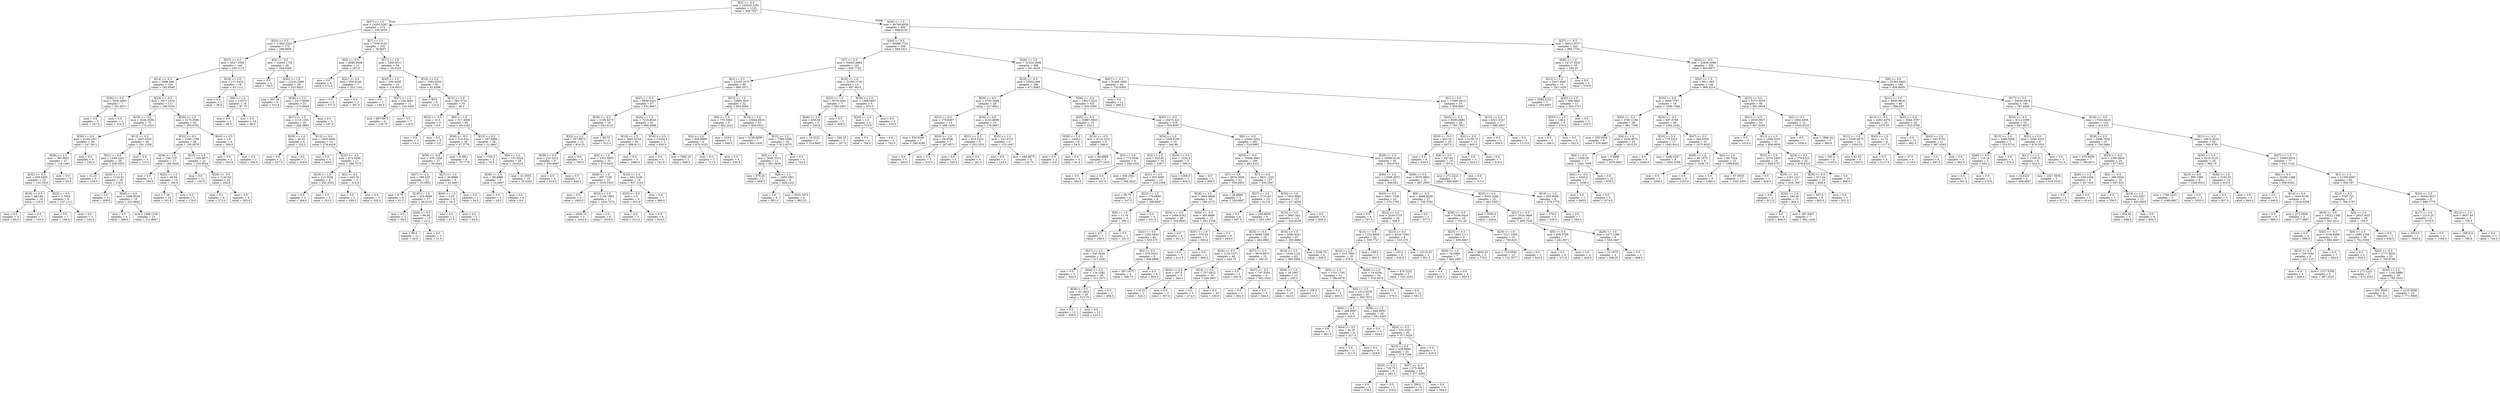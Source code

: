 digraph Tree {
node [shape=box] ;
0 [label="X[2] <= -0.5\nmse = 105553.5161\nsamples = 1125\nvalue = 558.7627"] ;
1 [label="X[47] <= 1.5\nmse = 14203.5387\nsamples = 275\nvalue = 159.2618"] ;
0 -> 1 [labeldistance=2.5, labelangle=45, headlabel="True"] ;
2 [label="X[10] <= 0.5\nmse = 11852.5323\nsamples = 170\nvalue = 208.9059"] ;
1 -> 2 ;
3 [label="X[37] <= 0.5\nmse = 4527.3356\nsamples = 142\nvalue = 180.2113"] ;
2 -> 3 ;
4 [label="X[14] <= -0.5\nmse = 3898.366\nsamples = 124\nvalue = 192.8548"] ;
3 -> 4 ;
5 [label="X[36] <= 0.0\nmse = 5030.4082\nsamples = 7\nvalue = 301.8571"] ;
4 -> 5 ;
6 [label="mse = 0.0\nsamples = 5\nvalue = 257.0"] ;
5 -> 6 ;
7 [label="mse = 0.0\nsamples = 2\nvalue = 414.0"] ;
5 -> 7 ;
8 [label="X[24] <= -0.5\nmse = 3077.2479\nsamples = 117\nvalue = 186.3333"] ;
4 -> 8 ;
9 [label="X[35] <= -0.5\nmse = 3246.3556\nsamples = 75\nvalue = 175.3333"] ;
8 -> 9 ;
10 [label="X[36] <= 0.0\nmse = 3149.2307\nsamples = 36\nvalue = 147.3611"] ;
9 -> 10 ;
11 [label="X[28] <= 1.5\nmse = 785.3855\nsamples = 27\nvalue = 118.1481"] ;
10 -> 11 ;
12 [label="X[32] <= -0.5\nmse = 458.6205\nsamples = 19\nvalue = 132.1053"] ;
11 -> 12 ;
13 [label="X[16] <= 0.0\nmse = 483.84\nsamples = 10\nvalue = 118.6"] ;
12 -> 13 ;
14 [label="mse = 0.0\nsamples = 3\nvalue = 85.0"] ;
13 -> 14 ;
15 [label="mse = 0.0\nsamples = 7\nvalue = 133.0"] ;
13 -> 15 ;
16 [label="X[23] <= 0.5\nmse = 2.7654\nsamples = 9\nvalue = 147.1111"] ;
12 -> 16 ;
17 [label="mse = 0.0\nsamples = 7\nvalue = 148.0"] ;
16 -> 17 ;
18 [label="mse = 0.0\nsamples = 2\nvalue = 144.0"] ;
16 -> 18 ;
19 [label="mse = 0.0\nsamples = 8\nvalue = 85.0"] ;
11 -> 19 ;
20 [label="mse = 0.0\nsamples = 9\nvalue = 235.0"] ;
10 -> 20 ;
21 [label="X[13] <= 0.5\nmse = 1947.0533\nsamples = 39\nvalue = 201.1538"] ;
9 -> 21 ;
22 [label="X[21] <= 0.0\nmse = 1439.2222\nsamples = 36\nvalue = 208.3333"] ;
21 -> 22 ;
23 [label="mse = 31.25\nsamples = 6\nvalue = 158.5"] ;
22 -> 23 ;
24 [label="X[25] <= 1.0\nmse = 1124.81\nsamples = 30\nvalue = 218.3"] ;
22 -> 24 ;
25 [label="mse = 0.0\nsamples = 11\nvalue = 209.0"] ;
24 -> 25 ;
26 [label="X[49] <= 0.5\nmse = 1696.9529\nsamples = 19\nvalue = 223.6842"] ;
24 -> 26 ;
27 [label="mse = 0.0\nsamples = 4\nvalue = 268.0"] ;
26 -> 27 ;
28 [label="mse = 1486.1156\nsamples = 15\nvalue = 211.8667"] ;
26 -> 28 ;
29 [label="mse = 0.0\nsamples = 3\nvalue = 115.0"] ;
21 -> 29 ;
30 [label="X[28] <= 1.5\nmse = 2173.3566\nsamples = 42\nvalue = 205.9762"] ;
8 -> 30 ;
31 [label="X[23] <= 0.0\nmse = 1284.1198\nsamples = 38\nvalue = 195.6579"] ;
30 -> 31 ;
32 [label="X[36] <= 1.5\nmse = 100.1107\nsamples = 17\nvalue = 169.3529"] ;
31 -> 32 ;
33 [label="mse = 0.0\nsamples = 2\nvalue = 190.0"] ;
32 -> 33 ;
34 [label="X[22] <= 1.0\nmse = 49.04\nsamples = 15\nvalue = 166.6"] ;
32 -> 34 ;
35 [label="mse = 7.29\nsamples = 10\nvalue = 161.9"] ;
34 -> 35 ;
36 [label="mse = 0.0\nsamples = 5\nvalue = 176.0"] ;
34 -> 36 ;
37 [label="X[19] <= 0.5\nmse = 1228.9977\nsamples = 21\nvalue = 216.9524"] ;
31 -> 37 ;
38 [label="mse = 0.0\nsamples = 11\nvalue = 192.0"] ;
37 -> 38 ;
39 [label="X[26] <= -0.5\nmse = 1142.64\nsamples = 10\nvalue = 244.4"] ;
37 -> 39 ;
40 [label="mse = 0.0\nsamples = 6\nvalue = 272.0"] ;
39 -> 40 ;
41 [label="mse = 0.0\nsamples = 4\nvalue = 203.0"] ;
39 -> 41 ;
42 [label="X[42] <= 0.5\nmse = 1.0\nsamples = 4\nvalue = 304.0"] ;
30 -> 42 ;
43 [label="mse = 0.0\nsamples = 2\nvalue = 303.0"] ;
42 -> 43 ;
44 [label="mse = 0.0\nsamples = 2\nvalue = 305.0"] ;
42 -> 44 ;
45 [label="X[16] <= 0.0\nmse = 172.5432\nsamples = 18\nvalue = 93.1111"] ;
3 -> 45 ;
46 [label="mse = 0.0\nsamples = 2\nvalue = 56.0"] ;
45 -> 46 ;
47 [label="X[6] <= 1.0\nmse = 0.4375\nsamples = 16\nvalue = 97.75"] ;
45 -> 47 ;
48 [label="mse = 0.0\nsamples = 2\nvalue = 96.0"] ;
47 -> 48 ;
49 [label="mse = 0.0\nsamples = 14\nvalue = 98.0"] ;
47 -> 49 ;
50 [label="X[4] <= -0.5\nmse = 23649.1735\nsamples = 28\nvalue = 354.4286"] ;
2 -> 50 ;
51 [label="mse = 0.0\nsamples = 2\nvalue = 754.0"] ;
50 -> 51 ;
52 [label="X[40] <= 1.0\nmse = 12242.2899\nsamples = 26\nvalue = 323.6923"] ;
50 -> 52 ;
53 [label="mse = 207.36\nsamples = 5\nvalue = 532.8"] ;
52 -> 53 ;
54 [label="X[38] <= 2.5\nmse = 2217.9909\nsamples = 21\nvalue = 273.9048"] ;
52 -> 54 ;
55 [label="X[27] <= 1.5\nmse = 1119.1265\nsamples = 18\nvalue = 288.3889"] ;
54 -> 55 ;
56 [label="X[29] <= 1.0\nmse = 20.25\nsamples = 4\nvalue = 322.5"] ;
55 -> 56 ;
57 [label="mse = 0.0\nsamples = 2\nvalue = 327.0"] ;
56 -> 57 ;
58 [label="mse = 0.0\nsamples = 2\nvalue = 318.0"] ;
56 -> 58 ;
59 [label="X[12] <= 0.0\nmse = 1005.6582\nsamples = 14\nvalue = 278.6429"] ;
55 -> 59 ;
60 [label="mse = 0.0\nsamples = 3\nvalue = 249.0"] ;
59 -> 60 ;
61 [label="X[32] <= -0.5\nmse = 974.9256\nsamples = 11\nvalue = 286.7273"] ;
59 -> 61 ;
62 [label="X[19] <= 1.0\nmse = 213.5556\nsamples = 6\nvalue = 263.3333"] ;
61 -> 62 ;
63 [label="mse = 0.0\nsamples = 2\nvalue = 284.0"] ;
62 -> 63 ;
64 [label="mse = 0.0\nsamples = 4\nvalue = 253.0"] ;
62 -> 64 ;
65 [label="X[1] <= 0.5\nmse = 443.76\nsamples = 5\nvalue = 314.8"] ;
61 -> 65 ;
66 [label="mse = 0.0\nsamples = 2\nvalue = 289.0"] ;
65 -> 66 ;
67 [label="mse = 0.0\nsamples = 3\nvalue = 332.0"] ;
65 -> 67 ;
68 [label="mse = 0.0\nsamples = 3\nvalue = 187.0"] ;
54 -> 68 ;
69 [label="X[7] <= 2.0\nmse = 7559.4155\nsamples = 105\nvalue = 78.8857"] ;
1 -> 69 ;
70 [label="X[0] <= -0.5\nmse = 8089.0909\nsamples = 11\nvalue = 287.0"] ;
69 -> 70 ;
71 [label="mse = 0.0\nsamples = 4\nvalue = 172.0"] ;
70 -> 71 ;
72 [label="X[41] <= 0.5\nmse = 835.9184\nsamples = 7\nvalue = 352.7143"] ;
70 -> 72 ;
73 [label="mse = 0.0\nsamples = 5\nvalue = 371.0"] ;
72 -> 73 ;
74 [label="mse = 0.0\nsamples = 2\nvalue = 307.0"] ;
72 -> 74 ;
75 [label="X[17] <= 1.0\nmse = 1835.9511\nsamples = 94\nvalue = 54.5319"] ;
69 -> 75 ;
76 [label="X[43] <= 1.5\nmse = 269.4438\nsamples = 13\nvalue = 128.6923"] ;
75 -> 76 ;
77 [label="mse = 0.0\nsamples = 2\nvalue = 146.0"] ;
76 -> 77 ;
78 [label="X[37] <= 1.0\nmse = 254.0661\nsamples = 11\nvalue = 125.5455"] ;
76 -> 78 ;
79 [label="mse = 697.6875\nsamples = 4\nvalue = 124.75"] ;
78 -> 79 ;
80 [label="mse = 0.0\nsamples = 7\nvalue = 126.0"] ;
78 -> 80 ;
81 [label="X[10] <= 2.0\nmse = 1063.0233\nsamples = 81\nvalue = 42.6296"] ;
75 -> 81 ;
82 [label="mse = 80.0\nsamples = 6\nvalue = 123.0"] ;
81 -> 82 ;
83 [label="X[21] <= 1.0\nmse = 583.5733\nsamples = 75\nvalue = 36.2"] ;
81 -> 83 ;
84 [label="X[32] <= -0.5\nmse = 32.0\nsamples = 9\nvalue = 6.0"] ;
83 -> 84 ;
85 [label="mse = 0.0\nsamples = 3\nvalue = 14.0"] ;
84 -> 85 ;
86 [label="mse = 0.0\nsamples = 6\nvalue = 2.0"] ;
84 -> 86 ;
87 [label="X[6] <= 1.5\nmse = 517.4594\nsamples = 66\nvalue = 40.3182"] ;
83 -> 87 ;
88 [label="X[38] <= -0.5\nmse = 510.534\nsamples = 36\nvalue = 47.2778"] ;
87 -> 88 ;
89 [label="X[30] <= -0.5\nmse = 435.1358\nsamples = 27\nvalue = 39.4444"] ;
88 -> 89 ;
90 [label="X[37] <= 1.5\nmse = 369.229\nsamples = 21\nvalue = 33.0952"] ;
89 -> 90 ;
91 [label="mse = 6.75\nsamples = 4\nvalue = 61.5"] ;
90 -> 91 ;
92 [label="X[19] <= 1.0\nmse = 220.0069\nsamples = 17\nvalue = 26.4118"] ;
90 -> 92 ;
93 [label="mse = 0.0\nsamples = 2\nvalue = 58.0"] ;
92 -> 93 ;
94 [label="X[26] <= 0.5\nmse = 98.56\nsamples = 15\nvalue = 22.2"] ;
92 -> 94 ;
95 [label="mse = 99.0\nsamples = 12\nvalue = 20.0"] ;
94 -> 95 ;
96 [label="mse = 0.0\nsamples = 3\nvalue = 31.0"] ;
94 -> 96 ;
97 [label="X[27] <= 1.0\nmse = 30.8889\nsamples = 6\nvalue = 61.6667"] ;
89 -> 97 ;
98 [label="X[40] <= 1.5\nmse = 2.25\nsamples = 4\nvalue = 65.5"] ;
97 -> 98 ;
99 [label="mse = 0.0\nsamples = 2\nvalue = 67.0"] ;
98 -> 99 ;
100 [label="mse = 0.0\nsamples = 2\nvalue = 64.0"] ;
98 -> 100 ;
101 [label="mse = 0.0\nsamples = 2\nvalue = 54.0"] ;
97 -> 101 ;
102 [label="mse = 0.3951\nsamples = 9\nvalue = 70.7778"] ;
88 -> 102 ;
103 [label="X[15] <= 0.5\nmse = 397.8989\nsamples = 30\nvalue = 31.9667"] ;
87 -> 103 ;
104 [label="mse = 1764.0\nsamples = 2\nvalue = 76.0"] ;
103 -> 104 ;
105 [label="X[0] <= 1.0\nmse = 151.9324\nsamples = 28\nvalue = 28.8214"] ;
103 -> 105 ;
106 [label="X[38] <= 1.5\nmse = 88.8889\nsamples = 9\nvalue = 14.6667"] ;
105 -> 106 ;
107 [label="mse = 0.0\nsamples = 3\nvalue = 28.0"] ;
106 -> 107 ;
108 [label="mse = 0.0\nsamples = 6\nvalue = 8.0"] ;
106 -> 108 ;
109 [label="mse = 41.9335\nsamples = 19\nvalue = 35.5263"] ;
105 -> 109 ;
110 [label="X[26] <= 1.5\nmse = 66766.6928\nsamples = 850\nvalue = 688.0129"] ;
0 -> 110 [labeldistance=2.5, labelangle=-45, headlabel="False"] ;
111 [label="X[40] <= 0.5\nmse = 50088.7741\nsamples = 508\nvalue = 568.7421"] ;
110 -> 111 ;
112 [label="X[7] <= 0.5\nmse = 34092.4884\nsamples = 102\nvalue = 836.7745"] ;
111 -> 112 ;
113 [label="X[3] <= 2.5\nmse = 15229.1673\nsamples = 89\nvalue = 886.3371"] ;
112 -> 113 ;
114 [label="X[47] <= -0.5\nmse = 8958.4451\nsamples = 57\nvalue = 932.8947"] ;
113 -> 114 ;
115 [label="X[26] <= -0.5\nmse = 2106.5273\nsamples = 16\nvalue = 842.8125"] ;
114 -> 115 ;
116 [label="X[32] <= 1.0\nmse = 557.6875\nsamples = 12\nvalue = 819.25"] ;
115 -> 116 ;
117 [label="X[38] <= 0.0\nmse = 222.2222\nsamples = 9\nvalue = 830.6667"] ;
116 -> 117 ;
118 [label="mse = 0.0\nsamples = 4\nvalue = 814.0"] ;
117 -> 118 ;
119 [label="mse = 0.0\nsamples = 5\nvalue = 844.0"] ;
117 -> 119 ;
120 [label="mse = 0.0\nsamples = 3\nvalue = 785.0"] ;
116 -> 120 ;
121 [label="mse = 90.75\nsamples = 4\nvalue = 913.5"] ;
115 -> 121 ;
122 [label="X[20] <= 1.5\nmse = 7229.8025\nsamples = 41\nvalue = 968.0488"] ;
114 -> 122 ;
123 [label="X[19] <= 1.5\nmse = 3051.0154\nsamples = 36\nvalue = 988.6111"] ;
122 -> 123 ;
124 [label="X[3] <= 1.0\nmse = 2332.6805\nsamples = 31\nvalue = 975.6452"] ;
123 -> 124 ;
125 [label="X[48] <= 1.0\nmse = 897.7156\nsamples = 15\nvalue = 1016.5333"] ;
124 -> 125 ;
126 [label="mse = 0.0\nsamples = 4\nvalue = 1005.0"] ;
125 -> 126 ;
127 [label="X[23] <= 1.0\nmse = 1158.1983\nsamples = 11\nvalue = 1020.7273"] ;
125 -> 127 ;
128 [label="mse = 2540.16\nsamples = 5\nvalue = 1022.8"] ;
127 -> 128 ;
129 [label="mse = 0.0\nsamples = 6\nvalue = 1019.0"] ;
127 -> 129 ;
130 [label="X[16] <= 1.0\nmse = 641.2148\nsamples = 16\nvalue = 937.3125"] ;
124 -> 130 ;
131 [label="X[25] <= 0.0\nmse = 2.0\nsamples = 9\nvalue = 915.0"] ;
130 -> 131 ;
132 [label="mse = 0.0\nsamples = 3\nvalue = 913.0"] ;
131 -> 132 ;
133 [label="mse = 0.0\nsamples = 6\nvalue = 916.0"] ;
131 -> 133 ;
134 [label="mse = 0.0\nsamples = 7\nvalue = 966.0"] ;
130 -> 134 ;
135 [label="mse = 0.0\nsamples = 5\nvalue = 1069.0"] ;
123 -> 135 ;
136 [label="X[16] <= 0.5\nmse = 12354.4\nsamples = 5\nvalue = 820.0"] ;
122 -> 136 ;
137 [label="mse = 0.0\nsamples = 3\nvalue = 741.0"] ;
136 -> 137 ;
138 [label="mse = 7482.25\nsamples = 2\nvalue = 938.5"] ;
136 -> 138 ;
139 [label="X[12] <= 1.0\nmse = 15660.3037\nsamples = 32\nvalue = 803.4062"] ;
113 -> 139 ;
140 [label="X[8] <= 1.0\nmse = 755.5062\nsamples = 9\nvalue = 662.2222"] ;
139 -> 140 ;
141 [label="X[4] <= 2.0\nmse = 826.8889\nsamples = 6\nvalue = 670.3333"] ;
140 -> 141 ;
142 [label="mse = 0.0\nsamples = 2\nvalue = 711.0"] ;
141 -> 142 ;
143 [label="mse = 0.0\nsamples = 4\nvalue = 650.0"] ;
141 -> 143 ;
144 [label="mse = 218.0\nsamples = 3\nvalue = 646.0"] ;
140 -> 144 ;
145 [label="X[19] <= 2.0\nmse = 10640.6616\nsamples = 23\nvalue = 858.6522"] ;
139 -> 145 ;
146 [label="mse = 3128.6939\nsamples = 7\nvalue = 963.1429"] ;
145 -> 146 ;
147 [label="X[23] <= 1.5\nmse = 7060.5586\nsamples = 16\nvalue = 812.9375"] ;
145 -> 147 ;
148 [label="X[6] <= 1.0\nmse = 5040.2314\nsamples = 11\nvalue = 853.3636"] ;
147 -> 148 ;
149 [label="mse = 870.25\nsamples = 2\nvalue = 966.5"] ;
148 -> 149 ;
150 [label="X[9] <= 1.5\nmse = 2490.3951\nsamples = 9\nvalue = 828.2222"] ;
148 -> 150 ;
151 [label="mse = 0.0\nsamples = 5\nvalue = 801.0"] ;
150 -> 151 ;
152 [label="mse = 3519.1875\nsamples = 4\nvalue = 862.25"] ;
150 -> 152 ;
153 [label="mse = 0.0\nsamples = 5\nvalue = 724.0"] ;
147 -> 153 ;
154 [label="X[16] <= 1.0\nmse = 31283.1716\nsamples = 13\nvalue = 497.4615"] ;
112 -> 154 ;
155 [label="X[23] <= 1.0\nmse = 6578.2041\nsamples = 7\nvalue = 345.2857"] ;
154 -> 155 ;
156 [label="X[49] <= 2.0\nmse = 638.56\nsamples = 5\nvalue = 295.8"] ;
155 -> 156 ;
157 [label="mse = 14.2222\nsamples = 3\nvalue = 314.6667"] ;
156 -> 157 ;
158 [label="mse = 240.25\nsamples = 2\nvalue = 267.5"] ;
156 -> 158 ;
159 [label="mse = 0.0\nsamples = 2\nvalue = 469.0"] ;
155 -> 159 ;
160 [label="X[38] <= 1.5\nmse = 1568.6667\nsamples = 6\nvalue = 675.0"] ;
154 -> 160 ;
161 [label="X[29] <= 2.0\nmse = 1.0\nsamples = 4\nvalue = 703.0"] ;
160 -> 161 ;
162 [label="mse = 0.0\nsamples = 2\nvalue = 704.0"] ;
161 -> 162 ;
163 [label="mse = 0.0\nsamples = 2\nvalue = 702.0"] ;
161 -> 163 ;
164 [label="mse = 0.0\nsamples = 2\nvalue = 619.0"] ;
160 -> 164 ;
165 [label="X[39] <= 2.5\nmse = 31524.2999\nsamples = 406\nvalue = 501.4039"] ;
111 -> 165 ;
166 [label="X[18] <= -0.5\nmse = 23822.966\nsamples = 360\nvalue = 471.8583"] ;
165 -> 166 ;
167 [label="X[25] <= 0.0\nmse = 4792.3948\nsamples = 29\nvalue = 227.8621"] ;
166 -> 167 ;
168 [label="X[22] <= 0.0\nmse = 370.8367\nsamples = 14\nvalue = 289.1429"] ;
167 -> 168 ;
169 [label="mse = 530.8163\nsamples = 7\nvalue = 280.4286"] ;
168 -> 169 ;
170 [label="X[34] <= 1.0\nmse = 58.9796\nsamples = 7\nvalue = 297.8571"] ;
168 -> 170 ;
171 [label="mse = 0.0\nsamples = 5\nvalue = 293.0"] ;
170 -> 171 ;
172 [label="mse = 0.0\nsamples = 2\nvalue = 310.0"] ;
170 -> 172 ;
173 [label="X[30] <= 0.5\nmse = 2142.8889\nsamples = 15\nvalue = 170.6667"] ;
167 -> 173 ;
174 [label="X[31] <= 2.5\nmse = 910.2222\nsamples = 9\nvalue = 202.3333"] ;
173 -> 174 ;
175 [label="mse = 0.0\nsamples = 3\nvalue = 245.0"] ;
174 -> 175 ;
176 [label="mse = 0.0\nsamples = 6\nvalue = 181.0"] ;
174 -> 176 ;
177 [label="X[25] <= 1.5\nmse = 231.4722\nsamples = 6\nvalue = 123.1667"] ;
173 -> 177 ;
178 [label="mse = 0.0\nsamples = 2\nvalue = 124.0"] ;
177 -> 178 ;
179 [label="mse = 346.6875\nsamples = 4\nvalue = 122.75"] ;
177 -> 179 ;
180 [label="X[36] <= -0.5\nmse = 19817.3221\nsamples = 331\nvalue = 493.2356"] ;
166 -> 180 ;
181 [label="X[25] <= -0.5\nmse = 29867.8933\nsamples = 15\nvalue = 253.2"] ;
180 -> 181 ;
182 [label="X[38] <= 1.0\nmse = 1458.0\nsamples = 6\nvalue = 54.0"] ;
181 -> 182 ;
183 [label="mse = 0.0\nsamples = 2\nvalue = 0.0"] ;
182 -> 183 ;
184 [label="mse = 0.0\nsamples = 4\nvalue = 81.0"] ;
182 -> 184 ;
185 [label="X[14] <= -0.5\nmse = 4718.2222\nsamples = 9\nvalue = 386.0"] ;
181 -> 185 ;
186 [label="mse = 94.8889\nsamples = 3\nvalue = 477.3333"] ;
185 -> 186 ;
187 [label="X[5] <= 2.0\nmse = 773.5556\nsamples = 6\nvalue = 340.3333"] ;
185 -> 187 ;
188 [label="mse = 0.0\nsamples = 4\nvalue = 360.0"] ;
187 -> 188 ;
189 [label="mse = 0.0\nsamples = 2\nvalue = 301.0"] ;
187 -> 189 ;
190 [label="X[45] <= -0.5\nmse = 16475.423\nsamples = 316\nvalue = 504.6297"] ;
180 -> 190 ;
191 [label="X[34] <= 1.0\nmse = 1506.5184\nsamples = 25\nvalue = 340.96"] ;
190 -> 191 ;
192 [label="X[3] <= 1.5\nmse = 822.91\nsamples = 20\nvalue = 328.7"] ;
191 -> 192 ;
193 [label="mse = 944.2041\nsamples = 7\nvalue = 346.2857"] ;
192 -> 193 ;
194 [label="X[31] <= 2.5\nmse = 501.4083\nsamples = 13\nvalue = 319.2308"] ;
192 -> 194 ;
195 [label="mse = 90.75\nsamples = 4\nvalue = 347.5"] ;
194 -> 195 ;
196 [label="X[23] <= 1.0\nmse = 170.8889\nsamples = 9\nvalue = 306.6667"] ;
194 -> 196 ;
197 [label="X[8] <= 1.5\nmse = 11.76\nsamples = 5\nvalue = 295.2"] ;
196 -> 197 ;
198 [label="mse = 0.0\nsamples = 3\nvalue = 298.0"] ;
197 -> 198 ;
199 [label="mse = 0.0\nsamples = 2\nvalue = 291.0"] ;
197 -> 199 ;
200 [label="mse = 0.0\nsamples = 4\nvalue = 321.0"] ;
196 -> 200 ;
201 [label="X[10] <= 0.5\nmse = 1234.8\nsamples = 5\nvalue = 390.0"] ;
191 -> 201 ;
202 [label="mse = 1568.0\nsamples = 3\nvalue = 404.0"] ;
201 -> 202 ;
203 [label="mse = 0.0\nsamples = 2\nvalue = 369.0"] ;
201 -> 203 ;
204 [label="X[8] <= -0.5\nmse = 15262.3442\nsamples = 291\nvalue = 518.6907"] ;
190 -> 204 ;
205 [label="X[35] <= -0.5\nmse = 10949.4801\nsamples = 199\nvalue = 483.4221"] ;
204 -> 205 ;
206 [label="X[7] <= 2.5\nmse = 6074.5838\nsamples = 62\nvalue = 556.6452"] ;
205 -> 206 ;
207 [label="X[28] <= 2.5\nmse = 3604.9606\nsamples = 59\nvalue = 568.2373"] ;
206 -> 207 ;
208 [label="X[24] <= -0.5\nmse = 1994.4182\nsamples = 46\nvalue = 544.8043"] ;
207 -> 208 ;
209 [label="X[41] <= 0.0\nmse = 1292.0844\nsamples = 40\nvalue = 533.375"] ;
208 -> 209 ;
210 [label="X[27] <= 2.5\nmse = 345.3528\nsamples = 31\nvalue = 517.2581"] ;
209 -> 210 ;
211 [label="mse = 0.0\nsamples = 3\nvalue = 563.0"] ;
210 -> 211 ;
212 [label="X[44] <= 0.5\nmse = 134.1582\nsamples = 28\nvalue = 512.3571"] ;
210 -> 212 ;
213 [label="X[38] <= 0.5\nmse = 42.1824\nsamples = 25\nvalue = 515.76"] ;
212 -> 213 ;
214 [label="mse = 0.0\nsamples = 12\nvalue = 509.0"] ;
213 -> 214 ;
215 [label="mse = 0.0\nsamples = 13\nvalue = 522.0"] ;
213 -> 215 ;
216 [label="mse = 0.0\nsamples = 3\nvalue = 484.0"] ;
212 -> 216 ;
217 [label="X[5] <= 0.5\nmse = 576.5432\nsamples = 9\nvalue = 588.8889"] ;
209 -> 217 ;
218 [label="mse = 567.1875\nsamples = 4\nvalue = 568.75"] ;
217 -> 218 ;
219 [label="mse = 0.0\nsamples = 5\nvalue = 605.0"] ;
217 -> 219 ;
220 [label="mse = 0.0\nsamples = 6\nvalue = 621.0"] ;
208 -> 220 ;
221 [label="X[26] <= -0.5\nmse = 485.6686\nsamples = 13\nvalue = 651.1538"] ;
207 -> 221 ;
222 [label="X[47] <= 1.0\nmse = 576.24\nsamples = 5\nvalue = 630.6"] ;
221 -> 222 ;
223 [label="mse = 0.0\nsamples = 3\nvalue = 611.0"] ;
222 -> 223 ;
224 [label="mse = 0.0\nsamples = 2\nvalue = 660.0"] ;
222 -> 224 ;
225 [label="mse = 0.0\nsamples = 8\nvalue = 664.0"] ;
221 -> 225 ;
226 [label="mse = 26.8889\nsamples = 3\nvalue = 328.6667"] ;
206 -> 226 ;
227 [label="X[7] <= 0.5\nmse = 9631.1233\nsamples = 137\nvalue = 450.2847"] ;
205 -> 227 ;
228 [label="X[37] <= 2.0\nmse = 3716.49\nsamples = 10\nvalue = 613.9"] ;
227 -> 228 ;
229 [label="mse = 0.0\nsamples = 4\nvalue = 687.0"] ;
228 -> 229 ;
230 [label="mse = 256.8056\nsamples = 6\nvalue = 565.1667"] ;
228 -> 230 ;
231 [label="X[33] <= 2.0\nmse = 7822.9962\nsamples = 127\nvalue = 437.4016"] ;
227 -> 231 ;
232 [label="X[10] <= 0.5\nmse = 5687.542\nsamples = 119\nvalue = 424.4538"] ;
231 -> 232 ;
233 [label="X[25] <= 0.0\nmse = 6899.7408\nsamples = 52\nvalue = 464.0962"] ;
232 -> 233 ;
234 [label="X[16] <= 0.5\nmse = 1176.1375\nsamples = 40\nvalue = 424.75"] ;
233 -> 234 ;
235 [label="X[32] <= 0.5\nmse = 297.6\nsamples = 5\nvalue = 344.0"] ;
234 -> 235 ;
236 [label="mse = 110.25\nsamples = 2\nvalue = 324.5"] ;
235 -> 236 ;
237 [label="mse = 0.0\nsamples = 3\nvalue = 357.0"] ;
235 -> 237 ;
238 [label="X[14] <= 0.0\nmse = 237.0612\nsamples = 35\nvalue = 436.2857"] ;
234 -> 238 ;
239 [label="mse = 0.0\nsamples = 5\nvalue = 474.0"] ;
238 -> 239 ;
240 [label="mse = 0.0\nsamples = 30\nvalue = 430.0"] ;
238 -> 240 ;
241 [label="X[37] <= 2.0\nmse = 3616.6875\nsamples = 12\nvalue = 595.25"] ;
233 -> 241 ;
242 [label="mse = 0.0\nsamples = 3\nvalue = 691.0"] ;
241 -> 242 ;
243 [label="X[47] <= -0.5\nmse = 747.5556\nsamples = 9\nvalue = 563.3333"] ;
241 -> 243 ;
244 [label="mse = 0.0\nsamples = 3\nvalue = 602.0"] ;
243 -> 244 ;
245 [label="mse = 0.0\nsamples = 6\nvalue = 544.0"] ;
243 -> 245 ;
246 [label="X[34] <= 1.5\nmse = 2580.4241\nsamples = 67\nvalue = 393.6866"] ;
232 -> 246 ;
247 [label="X[16] <= 2.5\nmse = 1526.1124\nsamples = 63\nvalue = 386.3968"] ;
246 -> 247 ;
248 [label="X[46] <= 1.0\nmse = 28.1667\nsamples = 12\nvalue = 343.0"] ;
247 -> 248 ;
249 [label="mse = 0.0\nsamples = 10\nvalue = 343.0"] ;
248 -> 249 ;
250 [label="mse = 169.0\nsamples = 2\nvalue = 343.0"] ;
248 -> 250 ;
251 [label="X[3] <= 2.5\nmse = 1331.1795\nsamples = 51\nvalue = 396.6078"] ;
247 -> 251 ;
252 [label="mse = 0.0\nsamples = 4\nvalue = 465.0"] ;
251 -> 252 ;
253 [label="X[6] <= 2.5\nmse = 1012.5079\nsamples = 47\nvalue = 390.7872"] ;
251 -> 253 ;
254 [label="X[43] <= 2.5\nmse = 448.6667\nsamples = 9\nvalue = 432.0"] ;
253 -> 254 ;
255 [label="mse = 0.0\nsamples = 3\nvalue = 461.0"] ;
254 -> 255 ;
256 [label="X[44] <= 0.5\nmse = 42.25\nsamples = 6\nvalue = 417.5"] ;
254 -> 256 ;
257 [label="mse = 0.0\nsamples = 3\nvalue = 411.0"] ;
256 -> 257 ;
258 [label="mse = 0.0\nsamples = 3\nvalue = 424.0"] ;
256 -> 258 ;
259 [label="X[36] <= 1.5\nmse = 648.4993\nsamples = 38\nvalue = 381.0263"] ;
253 -> 259 ;
260 [label="mse = 0.0\nsamples = 3\nvalue = 424.0"] ;
259 -> 260 ;
261 [label="X[24] <= 0.5\nmse = 532.2253\nsamples = 35\nvalue = 377.3429"] ;
259 -> 261 ;
262 [label="X[25] <= 0.0\nmse = 428.8896\nsamples = 32\nvalue = 373.7188"] ;
261 -> 262 ;
263 [label="X[20] <= 2.5\nmse = 720.75\nsamples = 8\nvalue = 362.5"] ;
262 -> 263 ;
264 [label="mse = 0.0\nsamples = 6\nvalue = 378.0"] ;
263 -> 264 ;
265 [label="mse = 0.0\nsamples = 2\nvalue = 316.0"] ;
263 -> 265 ;
266 [label="X[47] <= -0.5\nmse = 275.6649\nsamples = 24\nvalue = 377.4583"] ;
262 -> 266 ;
267 [label="mse = 288.0\nsamples = 19\nvalue = 381.0"] ;
266 -> 267 ;
268 [label="mse = 0.0\nsamples = 5\nvalue = 364.0"] ;
266 -> 268 ;
269 [label="mse = 0.0\nsamples = 3\nvalue = 416.0"] ;
261 -> 269 ;
270 [label="mse = 5166.75\nsamples = 4\nvalue = 508.5"] ;
246 -> 270 ;
271 [label="mse = 0.0\nsamples = 8\nvalue = 630.0"] ;
231 -> 271 ;
272 [label="X[29] <= 2.5\nmse = 16080.9126\nsamples = 92\nvalue = 594.9783"] ;
204 -> 272 ;
273 [label="X[46] <= 2.0\nmse = 13596.4972\nsamples = 61\nvalue = 644.623"] ;
272 -> 273 ;
274 [label="X[43] <= 0.5\nmse = 6401.7336\nsamples = 34\nvalue = 570.1765"] ;
273 -> 274 ;
275 [label="mse = 0.0\nsamples = 4\nvalue = 747.0"] ;
274 -> 275 ;
276 [label="X[33] <= 2.0\nmse = 2530.5733\nsamples = 30\nvalue = 546.6"] ;
274 -> 276 ;
277 [label="X[14] <= 0.5\nmse = 1153.9938\nsamples = 22\nvalue = 559.7727"] ;
276 -> 277 ;
278 [label="X[32] <= 2.0\nmse = 515.7895\nsamples = 19\nvalue = 570.0"] ;
277 -> 278 ;
279 [label="X[49] <= 1.0\nmse = 18.4336\nsamples = 16\nvalue = 578.9375"] ;
278 -> 279 ;
280 [label="mse = 0.0\nsamples = 3\nvalue = 570.0"] ;
279 -> 280 ;
281 [label="mse = 0.0\nsamples = 13\nvalue = 581.0"] ;
279 -> 281 ;
282 [label="mse = 470.2222\nsamples = 3\nvalue = 522.3333"] ;
278 -> 282 ;
283 [label="mse = 338.0\nsamples = 3\nvalue = 495.0"] ;
277 -> 283 ;
284 [label="X[23] <= 0.0\nmse = 4526.7344\nsamples = 8\nvalue = 510.375"] ;
276 -> 284 ;
285 [label="mse = 125.0\nsamples = 6\nvalue = 530.0"] ;
284 -> 285 ;
286 [label="mse = 13110.25\nsamples = 2\nvalue = 451.5"] ;
284 -> 286 ;
287 [label="X[6] <= -0.5\nmse = 6888.8258\nsamples = 27\nvalue = 738.3704"] ;
273 -> 287 ;
288 [label="mse = 0.0\nsamples = 2\nvalue = 577.0"] ;
287 -> 288 ;
289 [label="X[38] <= -0.5\nmse = 5190.0416\nsamples = 25\nvalue = 751.28"] ;
287 -> 289 ;
290 [label="X[23] <= 0.5\nmse = 1883.1111\nsamples = 9\nvalue = 830.6667"] ;
289 -> 290 ;
291 [label="X[36] <= 1.5\nmse = 79.3469\nsamples = 7\nvalue = 845.2857"] ;
290 -> 291 ;
292 [label="mse = 0.0\nsamples = 3\nvalue = 835.0"] ;
291 -> 292 ;
293 [label="mse = 0.0\nsamples = 4\nvalue = 853.0"] ;
291 -> 293 ;
294 [label="mse = 4830.25\nsamples = 2\nvalue = 779.5"] ;
290 -> 294 ;
295 [label="X[19] <= 1.0\nmse = 1511.1094\nsamples = 16\nvalue = 706.625"] ;
289 -> 295 ;
296 [label="mse = 710.0592\nsamples = 13\nvalue = 721.3077"] ;
295 -> 296 ;
297 [label="mse = 0.0\nsamples = 3\nvalue = 643.0"] ;
295 -> 297 ;
298 [label="X[49] <= 0.5\nmse = 6576.9802\nsamples = 31\nvalue = 497.2903"] ;
272 -> 298 ;
299 [label="X[25] <= 0.0\nmse = 5003.3388\nsamples = 22\nvalue = 463.5455"] ;
298 -> 299 ;
300 [label="mse = 5000.0\nsamples = 9\nvalue = 428.0"] ;
299 -> 300 ;
301 [label="X[21] <= -0.5\nmse = 3525.3609\nsamples = 13\nvalue = 488.1538"] ;
299 -> 301 ;
302 [label="X[6] <= 0.5\nmse = 636.9796\nsamples = 7\nvalue = 441.8571"] ;
301 -> 302 ;
303 [label="mse = 0.0\nsamples = 3\nvalue = 471.0"] ;
302 -> 303 ;
304 [label="mse = 0.0\nsamples = 4\nvalue = 420.0"] ;
302 -> 304 ;
305 [label="X[28] <= 1.0\nmse = 1477.1389\nsamples = 6\nvalue = 542.1667"] ;
301 -> 305 ;
306 [label="mse = 15.1875\nsamples = 4\nvalue = 569.25"] ;
305 -> 306 ;
307 [label="mse = 0.0\nsamples = 2\nvalue = 488.0"] ;
305 -> 307 ;
308 [label="X[18] <= 1.0\nmse = 835.9506\nsamples = 9\nvalue = 579.7778"] ;
298 -> 308 ;
309 [label="mse = 576.0\nsamples = 2\nvalue = 530.0"] ;
308 -> 309 ;
310 [label="mse = 0.0\nsamples = 7\nvalue = 594.0"] ;
308 -> 310 ;
311 [label="X[47] <= -0.5\nmse = 31498.1895\nsamples = 46\nvalue = 732.6304"] ;
165 -> 311 ;
312 [label="mse = 0.0\nsamples = 11\nvalue = 490.0"] ;
311 -> 312 ;
313 [label="X[1] <= 0.5\nmse = 17080.9012\nsamples = 35\nvalue = 808.8857"] ;
311 -> 313 ;
314 [label="X[32] <= -0.5\nmse = 9600.6684\nsamples = 28\nvalue = 763.7857"] ;
313 -> 314 ;
315 [label="X[26] <= -0.5\nmse = 853.25\nsamples = 16\nvalue = 687.5"] ;
314 -> 315 ;
316 [label="mse = 0.0\nsamples = 6\nvalue = 654.0"] ;
315 -> 316 ;
317 [label="X[8] <= 0.0\nmse = 287.84\nsamples = 10\nvalue = 707.6"] ;
315 -> 317 ;
318 [label="mse = 272.2222\nsamples = 3\nvalue = 685.6667"] ;
317 -> 318 ;
319 [label="mse = 0.0\nsamples = 7\nvalue = 717.0"] ;
317 -> 319 ;
320 [label="X[4] <= 2.0\nmse = 3158.75\nsamples = 12\nvalue = 865.5"] ;
314 -> 320 ;
321 [label="mse = 0.0\nsamples = 5\nvalue = 932.0"] ;
320 -> 321 ;
322 [label="mse = 0.0\nsamples = 7\nvalue = 818.0"] ;
320 -> 322 ;
323 [label="X[12] <= 2.5\nmse = 6321.6327\nsamples = 7\nvalue = 989.2857"] ;
313 -> 323 ;
324 [label="mse = 0.0\nsamples = 5\nvalue = 939.0"] ;
323 -> 324 ;
325 [label="mse = 0.0\nsamples = 2\nvalue = 1115.0"] ;
323 -> 325 ;
326 [label="X[37] <= -0.5\nmse = 39022.8757\nsamples = 342\nvalue = 865.1754"] ;
110 -> 326 ;
327 [label="X[46] <= 1.0\nmse = 14727.5625\nsamples = 16\nvalue = 284.25"] ;
326 -> 327 ;
328 [label="X[12] <= 1.0\nmse = 2647.4082\nsamples = 14\nvalue = 242.1429"] ;
327 -> 328 ;
329 [label="mse = 3584.2222\nsamples = 3\nvalue = 164.6667"] ;
328 -> 329 ;
330 [label="X[42] <= 1.0\nmse = 308.3802\nsamples = 11\nvalue = 263.2727"] ;
328 -> 330 ;
331 [label="X[35] <= 1.5\nmse = 128.0\nsamples = 9\nvalue = 270.0"] ;
330 -> 331 ;
332 [label="mse = 0.0\nsamples = 3\nvalue = 286.0"] ;
331 -> 332 ;
333 [label="mse = 0.0\nsamples = 6\nvalue = 262.0"] ;
331 -> 333 ;
334 [label="mse = 0.0\nsamples = 2\nvalue = 233.0"] ;
330 -> 334 ;
335 [label="mse = 0.0\nsamples = 2\nvalue = 579.0"] ;
327 -> 335 ;
336 [label="X[33] <= -0.5\nmse = 22839.2089\nsamples = 326\nvalue = 893.6871"] ;
326 -> 336 ;
337 [label="X[32] <= 1.5\nmse = 9511.901\nsamples = 140\nvalue = 969.4214"] ;
336 -> 337 ;
338 [label="X[25] <= 0.0\nmse = 3094.7787\nsamples = 74\nvalue = 1038.7568"] ;
337 -> 338 ;
339 [label="X[42] <= -0.5\nmse = 3760.1198\nsamples = 26\nvalue = 991.7308"] ;
338 -> 339 ;
340 [label="mse = 200.5556\nsamples = 6\nvalue = 916.6667"] ;
339 -> 340 ;
341 [label="X[4] <= 1.0\nmse = 2630.4875\nsamples = 20\nvalue = 1014.25"] ;
339 -> 341 ;
342 [label="X[9] <= 0.5\nmse = 2206.09\nsamples = 17\nvalue = 1002.7059"] ;
341 -> 342 ;
343 [label="X[41] <= -0.5\nmse = 3240.0\nsamples = 7\nvalue = 1038.0"] ;
342 -> 343 ;
344 [label="mse = 0.0\nsamples = 2\nvalue = 948.0"] ;
343 -> 344 ;
345 [label="mse = 0.0\nsamples = 5\nvalue = 1074.0"] ;
343 -> 345 ;
346 [label="mse = 0.0\nsamples = 10\nvalue = 978.0"] ;
342 -> 346 ;
347 [label="mse = 0.8889\nsamples = 3\nvalue = 1079.6667"] ;
341 -> 347 ;
348 [label="X[24] <= -0.5\nmse = 887.6766\nsamples = 48\nvalue = 1064.2292"] ;
338 -> 348 ;
349 [label="X[20] <= 2.5\nmse = 773.2318\nsamples = 17\nvalue = 1042.9412"] ;
348 -> 349 ;
350 [label="mse = 0.0\nsamples = 8\nvalue = 1040.0"] ;
349 -> 350 ;
351 [label="mse = 1446.0247\nsamples = 9\nvalue = 1045.5556"] ;
349 -> 351 ;
352 [label="X[47] <= 0.5\nmse = 565.6358\nsamples = 31\nvalue = 1075.9032"] ;
348 -> 352 ;
353 [label="X[49] <= 1.0\nmse = 99.1875\nsamples = 8\nvalue = 1038.75"] ;
352 -> 353 ;
354 [label="mse = 0.0\nsamples = 2\nvalue = 1056.0"] ;
353 -> 354 ;
355 [label="mse = 0.0\nsamples = 6\nvalue = 1033.0"] ;
353 -> 355 ;
356 [label="X[0] <= 2.0\nmse = 80.7524\nsamples = 23\nvalue = 1088.8261"] ;
352 -> 356 ;
357 [label="mse = 0.0\nsamples = 6\nvalue = 1082.0"] ;
356 -> 357 ;
358 [label="mse = 87.0035\nsamples = 17\nvalue = 1091.2353"] ;
356 -> 358 ;
359 [label="X[25] <= 0.0\nmse = 5273.3079\nsamples = 66\nvalue = 891.6818"] ;
337 -> 359 ;
360 [label="X[41] <= 0.5\nmse = 2839.3927\nsamples = 54\nvalue = 867.4259"] ;
359 -> 360 ;
361 [label="mse = 0.0\nsamples = 3\nvalue = 1014.0"] ;
360 -> 361 ;
362 [label="X[12] <= 1.0\nmse = 1668.3145\nsamples = 51\nvalue = 858.8039"] ;
360 -> 362 ;
363 [label="X[31] <= 2.5\nmse = 2374.2493\nsamples = 19\nvalue = 828.4737"] ;
362 -> 363 ;
364 [label="mse = 0.0\nsamples = 2\nvalue = 928.0"] ;
363 -> 364 ;
365 [label="X[35] <= -0.5\nmse = 1351.1211\nsamples = 17\nvalue = 816.7647"] ;
363 -> 365 ;
366 [label="mse = 0.0\nsamples = 2\nvalue = 911.0"] ;
365 -> 366 ;
367 [label="X[35] <= 1.0\nmse = 189.36\nsamples = 15\nvalue = 804.2"] ;
365 -> 367 ;
368 [label="mse = 0.0\nsamples = 8\nvalue = 806.0"] ;
367 -> 368 ;
369 [label="mse = 397.8367\nsamples = 7\nvalue = 802.1429"] ;
367 -> 369 ;
370 [label="X[24] <= 0.5\nmse = 378.6523\nsamples = 32\nvalue = 876.8125"] ;
362 -> 370 ;
371 [label="X[29] <= 0.5\nmse = 617.44\nsamples = 10\nvalue = 856.6"] ;
370 -> 371 ;
372 [label="mse = 567.0\nsamples = 8\nvalue = 863.0"] ;
371 -> 372 ;
373 [label="mse = 0.0\nsamples = 2\nvalue = 831.0"] ;
371 -> 373 ;
374 [label="mse = 0.0\nsamples = 22\nvalue = 886.0"] ;
370 -> 374 ;
375 [label="X[2] <= 0.5\nmse = 1664.3056\nsamples = 12\nvalue = 1000.8333"] ;
359 -> 375 ;
376 [label="mse = 0.0\nsamples = 7\nvalue = 1026.0"] ;
375 -> 376 ;
377 [label="mse = 1866.24\nsamples = 5\nvalue = 965.6"] ;
375 -> 377 ;
378 [label="X[9] <= 0.5\nmse = 25303.8402\nsamples = 186\nvalue = 836.6828"] ;
336 -> 378 ;
379 [label="X[12] <= 1.0\nmse = 9956.9816\nsamples = 46\nvalue = 986.587"] ;
378 -> 379 ;
380 [label="X[13] <= -0.5\nmse = 2483.4475\nsamples = 20\nvalue = 1079.55"] ;
379 -> 380 ;
381 [label="X[11] <= 1.0\nmse = 2529.6875\nsamples = 12\nvalue = 1054.25"] ;
380 -> 381 ;
382 [label="mse = 245.0\nsamples = 6\nvalue = 1103.0"] ;
381 -> 382 ;
383 [label="mse = 61.25\nsamples = 6\nvalue = 1005.5"] ;
381 -> 383 ;
384 [label="X[43] <= 1.0\nmse = 13.75\nsamples = 8\nvalue = 1117.5"] ;
380 -> 384 ;
385 [label="mse = 0.0\nsamples = 4\nvalue = 1117.0"] ;
384 -> 385 ;
386 [label="mse = 27.0\nsamples = 4\nvalue = 1118.0"] ;
384 -> 386 ;
387 [label="X[43] <= 0.5\nmse = 3944.3787\nsamples = 26\nvalue = 915.0769"] ;
379 -> 387 ;
388 [label="mse = 0.0\nsamples = 15\nvalue = 862.0"] ;
387 -> 388 ;
389 [label="X[43] <= 2.5\nmse = 242.9752\nsamples = 11\nvalue = 987.4545"] ;
387 -> 389 ;
390 [label="mse = 0.0\nsamples = 8\nvalue = 997.0"] ;
389 -> 390 ;
391 [label="mse = 0.0\nsamples = 3\nvalue = 962.0"] ;
389 -> 391 ;
392 [label="X[17] <= 0.5\nmse = 20536.9878\nsamples = 140\nvalue = 787.4286"] ;
378 -> 392 ;
393 [label="X[24] <= -0.5\nmse = 9112.3398\nsamples = 16\nvalue = 607.6875"] ;
392 -> 393 ;
394 [label="X[15] <= 2.0\nmse = 1448.5306\nsamples = 7\nvalue = 515.5714"] ;
393 -> 394 ;
395 [label="X[49] <= 0.5\nmse = 116.16\nsamples = 5\nvalue = 492.2"] ;
394 -> 395 ;
396 [label="mse = 0.0\nsamples = 3\nvalue = 501.0"] ;
395 -> 396 ;
397 [label="mse = 0.0\nsamples = 2\nvalue = 479.0"] ;
395 -> 397 ;
398 [label="mse = 0.0\nsamples = 2\nvalue = 574.0"] ;
394 -> 398 ;
399 [label="X[31] <= 0.0\nmse = 3340.2222\nsamples = 9\nvalue = 679.3333"] ;
393 -> 399 ;
400 [label="X[11] <= 1.5\nmse = 1158.25\nsamples = 6\nvalue = 643.5"] ;
399 -> 400 ;
401 [label="mse = 22.2222\nsamples = 3\nvalue = 668.6667"] ;
400 -> 401 ;
402 [label="mse = 1027.5556\nsamples = 3\nvalue = 618.3333"] ;
400 -> 402 ;
403 [label="mse = 0.0\nsamples = 3\nvalue = 751.0"] ;
399 -> 403 ;
404 [label="X[16] <= -0.5\nmse = 17304.6225\nsamples = 124\nvalue = 810.621"] ;
392 -> 404 ;
405 [label="X[29] <= 0.5\nmse = 3598.7638\nsamples = 31\nvalue = 704.5484"] ;
404 -> 405 ;
406 [label="mse = 470.6939\nsamples = 7\nvalue = 796.8571"] ;
405 -> 406 ;
407 [label="X[24] <= -0.5\nmse = 1300.9844\nsamples = 24\nvalue = 677.625"] ;
405 -> 407 ;
408 [label="X[40] <= 1.5\nmse = 930.2344\nsamples = 8\nvalue = 637.625"] ;
407 -> 408 ;
409 [label="mse = 0.0\nsamples = 3\nvalue = 677.0"] ;
408 -> 409 ;
410 [label="mse = 0.0\nsamples = 5\nvalue = 614.0"] ;
408 -> 410 ;
411 [label="X[4] <= -0.5\nmse = 286.3594\nsamples = 16\nvalue = 697.625"] ;
407 -> 411 ;
412 [label="mse = 0.0\nsamples = 3\nvalue = 706.0"] ;
411 -> 412 ;
413 [label="X[19] <= 1.0\nmse = 332.5207\nsamples = 13\nvalue = 695.6923"] ;
411 -> 413 ;
414 [label="mse = 852.64\nsamples = 5\nvalue = 698.4"] ;
413 -> 414 ;
415 [label="mse = 0.0\nsamples = 8\nvalue = 694.0"] ;
413 -> 415 ;
416 [label="X[21] <= -0.5\nmse = 16872.6232\nsamples = 93\nvalue = 845.9785"] ;
404 -> 416 ;
417 [label="X[30] <= 2.0\nmse = 6235.3125\nsamples = 16\nvalue = 962.75"] ;
416 -> 417 ;
418 [label="X[23] <= 0.0\nmse = 890.1389\nsamples = 6\nvalue = 1049.8333"] ;
417 -> 418 ;
419 [label="mse = 1760.2222\nsamples = 3\nvalue = 1046.6667"] ;
418 -> 419 ;
420 [label="mse = 0.0\nsamples = 3\nvalue = 1053.0"] ;
418 -> 420 ;
421 [label="X[48] <= 1.0\nmse = 2162.25\nsamples = 10\nvalue = 910.5"] ;
417 -> 421 ;
422 [label="mse = 0.0\nsamples = 5\nvalue = 957.0"] ;
421 -> 422 ;
423 [label="mse = 0.0\nsamples = 5\nvalue = 864.0"] ;
421 -> 423 ;
424 [label="X[47] <= 1.0\nmse = 15660.8534\nsamples = 77\nvalue = 821.7143"] ;
416 -> 424 ;
425 [label="X[6] <= 0.5\nmse = 22206.1488\nsamples = 11\nvalue = 950.8182"] ;
424 -> 425 ;
426 [label="mse = 0.0\nsamples = 2\nvalue = 646.0"] ;
425 -> 426 ;
427 [label="X[14] <= 0.0\nmse = 1904.9136\nsamples = 9\nvalue = 1018.5556"] ;
425 -> 427 ;
428 [label="mse = 0.0\nsamples = 6\nvalue = 989.0"] ;
427 -> 428 ;
429 [label="mse = 473.5556\nsamples = 3\nvalue = 1077.6667"] ;
427 -> 429 ;
430 [label="X[1] <= 1.5\nmse = 11329.0067\nsamples = 66\nvalue = 800.197"] ;
424 -> 430 ;
431 [label="X[14] <= 0.0\nmse = 6797.723\nsamples = 57\nvalue = 784.4737"] ;
430 -> 431 ;
432 [label="X[39] <= 0.0\nmse = 10222.1385\nsamples = 19\nvalue = 841.4211"] ;
431 -> 432 ;
433 [label="mse = 0.0\nsamples = 4\nvalue = 680.0"] ;
432 -> 433 ;
434 [label="X[32] <= -0.5\nmse = 4146.6489\nsamples = 15\nvalue = 884.4667"] ;
432 -> 434 ;
435 [label="X[23] <= 0.5\nmse = 729.1094\nsamples = 8\nvalue = 827.125"] ;
434 -> 435 ;
436 [label="mse = 0.0\nsamples = 5\nvalue = 839.0"] ;
435 -> 436 ;
437 [label="mse = 1317.5556\nsamples = 3\nvalue = 807.3333"] ;
435 -> 437 ;
438 [label="mse = 0.0\nsamples = 7\nvalue = 950.0"] ;
434 -> 438 ;
439 [label="X[4] <= 2.0\nmse = 2653.2632\nsamples = 38\nvalue = 756.0"] ;
431 -> 439 ;
440 [label="X[0] <= 1.5\nmse = 1984.1358\nsamples = 36\nvalue = 762.5556"] ;
439 -> 440 ;
441 [label="mse = 0.0\nsamples = 3\nvalue = 825.0"] ;
440 -> 441 ;
442 [label="X[24] <= -0.5\nmse = 1777.8035\nsamples = 33\nvalue = 756.8788"] ;
440 -> 442 ;
443 [label="mse = 272.2222\nsamples = 3\nvalue = 672.3333"] ;
442 -> 443 ;
444 [label="X[43] <= 2.5\nmse = 1142.0889\nsamples = 30\nvalue = 765.3333"] ;
442 -> 444 ;
445 [label="mse = 551.3594\nsamples = 8\nvalue = 748.125"] ;
444 -> 445 ;
446 [label="mse = 1210.0599\nsamples = 22\nvalue = 771.5909"] ;
444 -> 446 ;
447 [label="mse = 0.0\nsamples = 2\nvalue = 638.0"] ;
439 -> 447 ;
448 [label="X[33] <= 2.5\nmse = 28545.0617\nsamples = 9\nvalue = 899.7778"] ;
430 -> 448 ;
449 [label="X[17] <= 2.0\nmse = 2214.25\nsamples = 4\nvalue = 1076.5"] ;
448 -> 449 ;
450 [label="mse = 2916.0\nsamples = 2\nvalue = 1049.0"] ;
449 -> 450 ;
451 [label="mse = 0.0\nsamples = 2\nvalue = 1104.0"] ;
449 -> 451 ;
452 [label="X[12] <= 1.0\nmse = 4637.44\nsamples = 5\nvalue = 758.4"] ;
448 -> 452 ;
453 [label="mse = 10816.0\nsamples = 2\nvalue = 780.0"] ;
452 -> 453 ;
454 [label="mse = 0.0\nsamples = 3\nvalue = 744.0"] ;
452 -> 454 ;
}